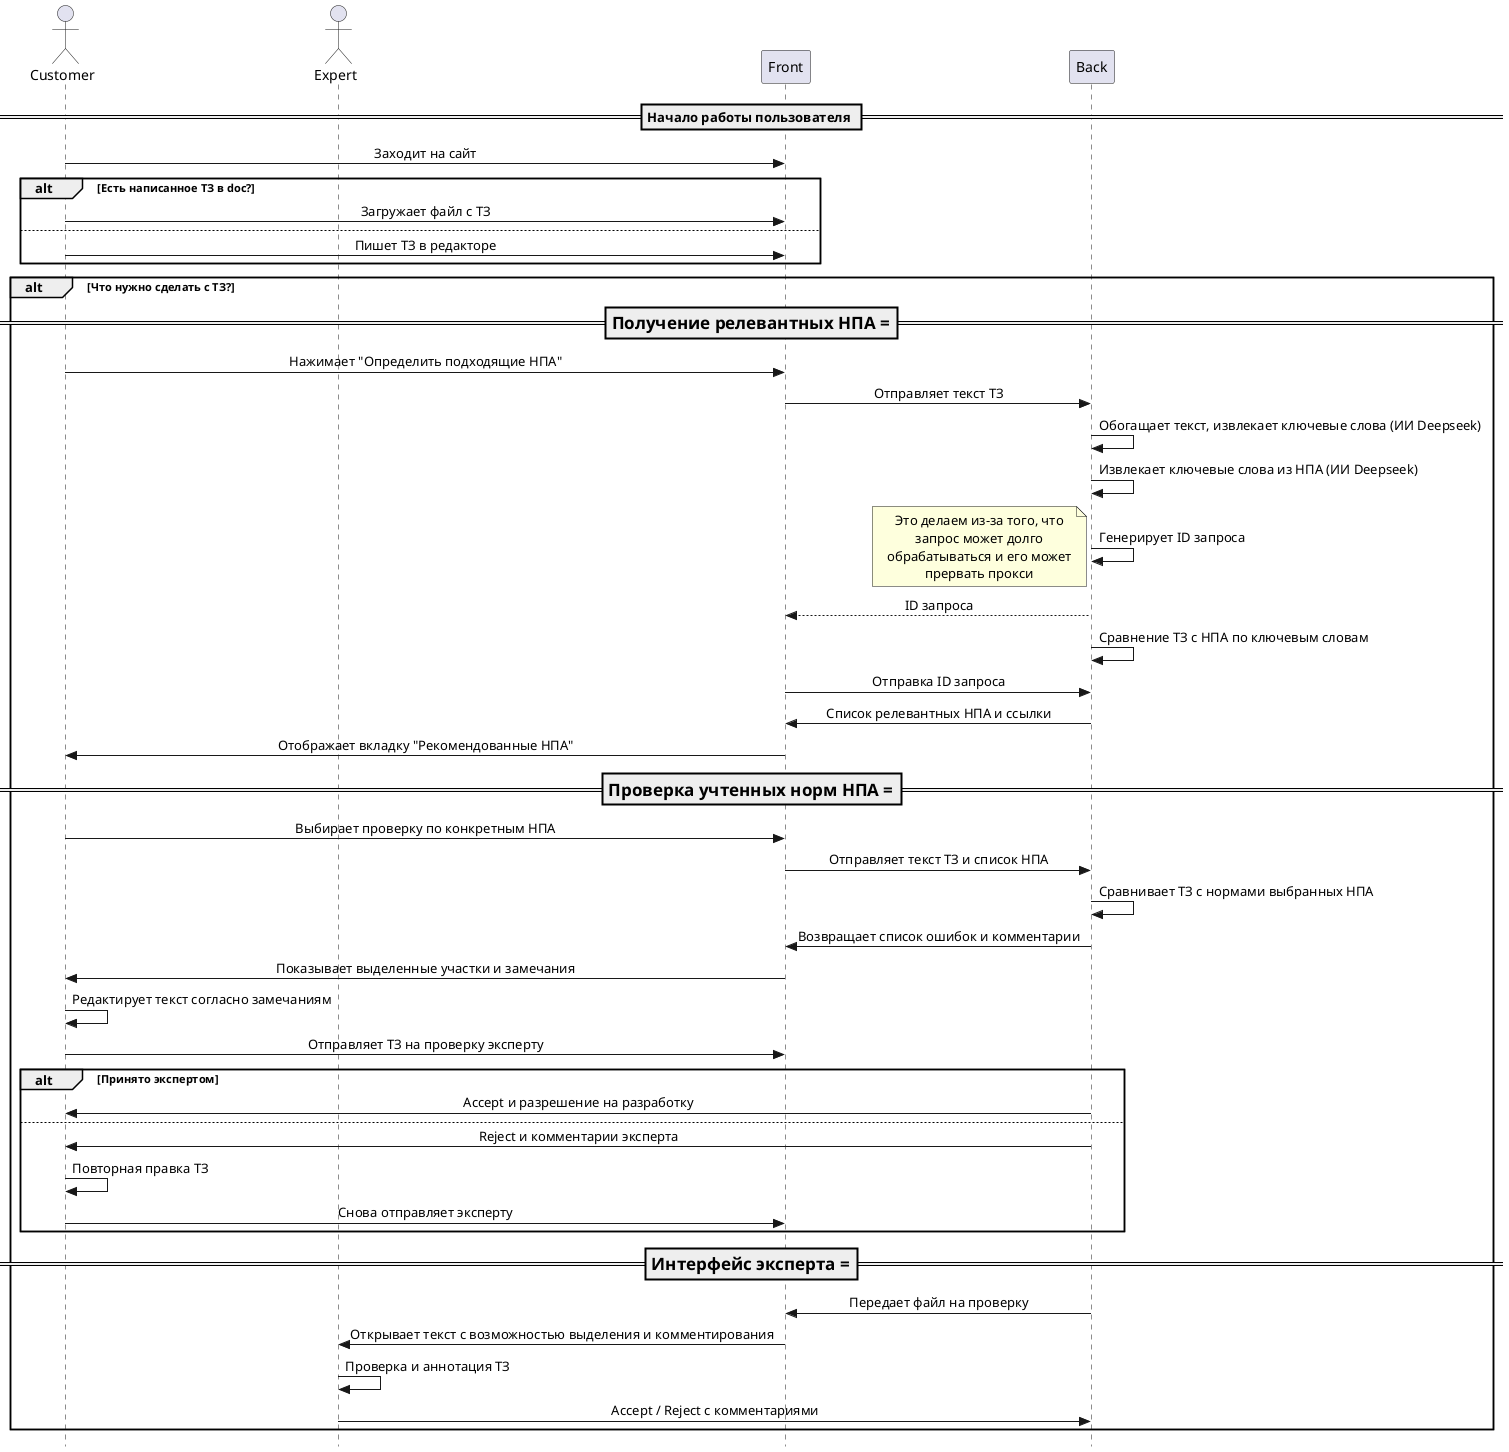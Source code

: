 @startuml
skinparam wrapWidth 200
skinparam defaultTextAlignment center
skinparam style strictuml

actor Customer
actor Expert
participant Front
participant Back

== Начало работы пользователя ==

Customer -> Front : Заходит на сайт

alt Есть написанное ТЗ в doc?
    Customer -> Front : Загружает файл с ТЗ
else
    Customer -> Front : Пишет ТЗ в редакторе
end

alt Что нужно сделать с ТЗ?
    
    === Получение релевантных НПА ===
    Customer -> Front : Нажимает "Определить подходящие НПА"
    Front -> Back : Отправляет текст ТЗ
    Back -> Back : Обогащает текст, извлекает ключевые слова (ИИ Deepseek)
    Back -> Back : Извлекает ключевые слова из НПА (ИИ Deepseek)
    Back -> Back : Генерирует ID запроса
    note left: Это делаем из-за того, что запрос может долго обрабатываться и его может прервать прокси
    Back --> Front : ID запроса
    Back -> Back : Сравнение ТЗ с НПА по ключевым словам
    Front -> Back : Отправка ID запроса
    Back -> Front : Список релевантных НПА и ссылки
    Front -> Customer : Отображает вкладку "Рекомендованные НПА"

    === Проверка учтенных норм НПА ===
    Customer -> Front : Выбирает проверку по конкретным НПА
    Front -> Back : Отправляет текст ТЗ и список НПА
    Back -> Back : Сравнивает ТЗ с нормами выбранных НПА
    Back -> Front : Возвращает список ошибок и комментарии
    Front -> Customer : Показывает выделенные участки и замечания
    Customer -> Customer : Редактирует текст согласно замечаниям

    Customer -> Front : Отправляет ТЗ на проверку эксперту

    alt Принято экспертом
        Back -> Customer : Accept и разрешение на разработку
    else
        Back -> Customer : Reject и комментарии эксперта
        Customer -> Customer : Повторная правка ТЗ
        Customer -> Front : Снова отправляет эксперту
    end

    === Интерфейс эксперта ===
    Back -> Front : Передает файл на проверку
    Front -> Expert : Открывает текст с возможностью выделения и комментирования
    Expert -> Expert : Проверка и аннотация ТЗ
    Expert -> Back : Accept / Reject с комментариями

end

@enduml
